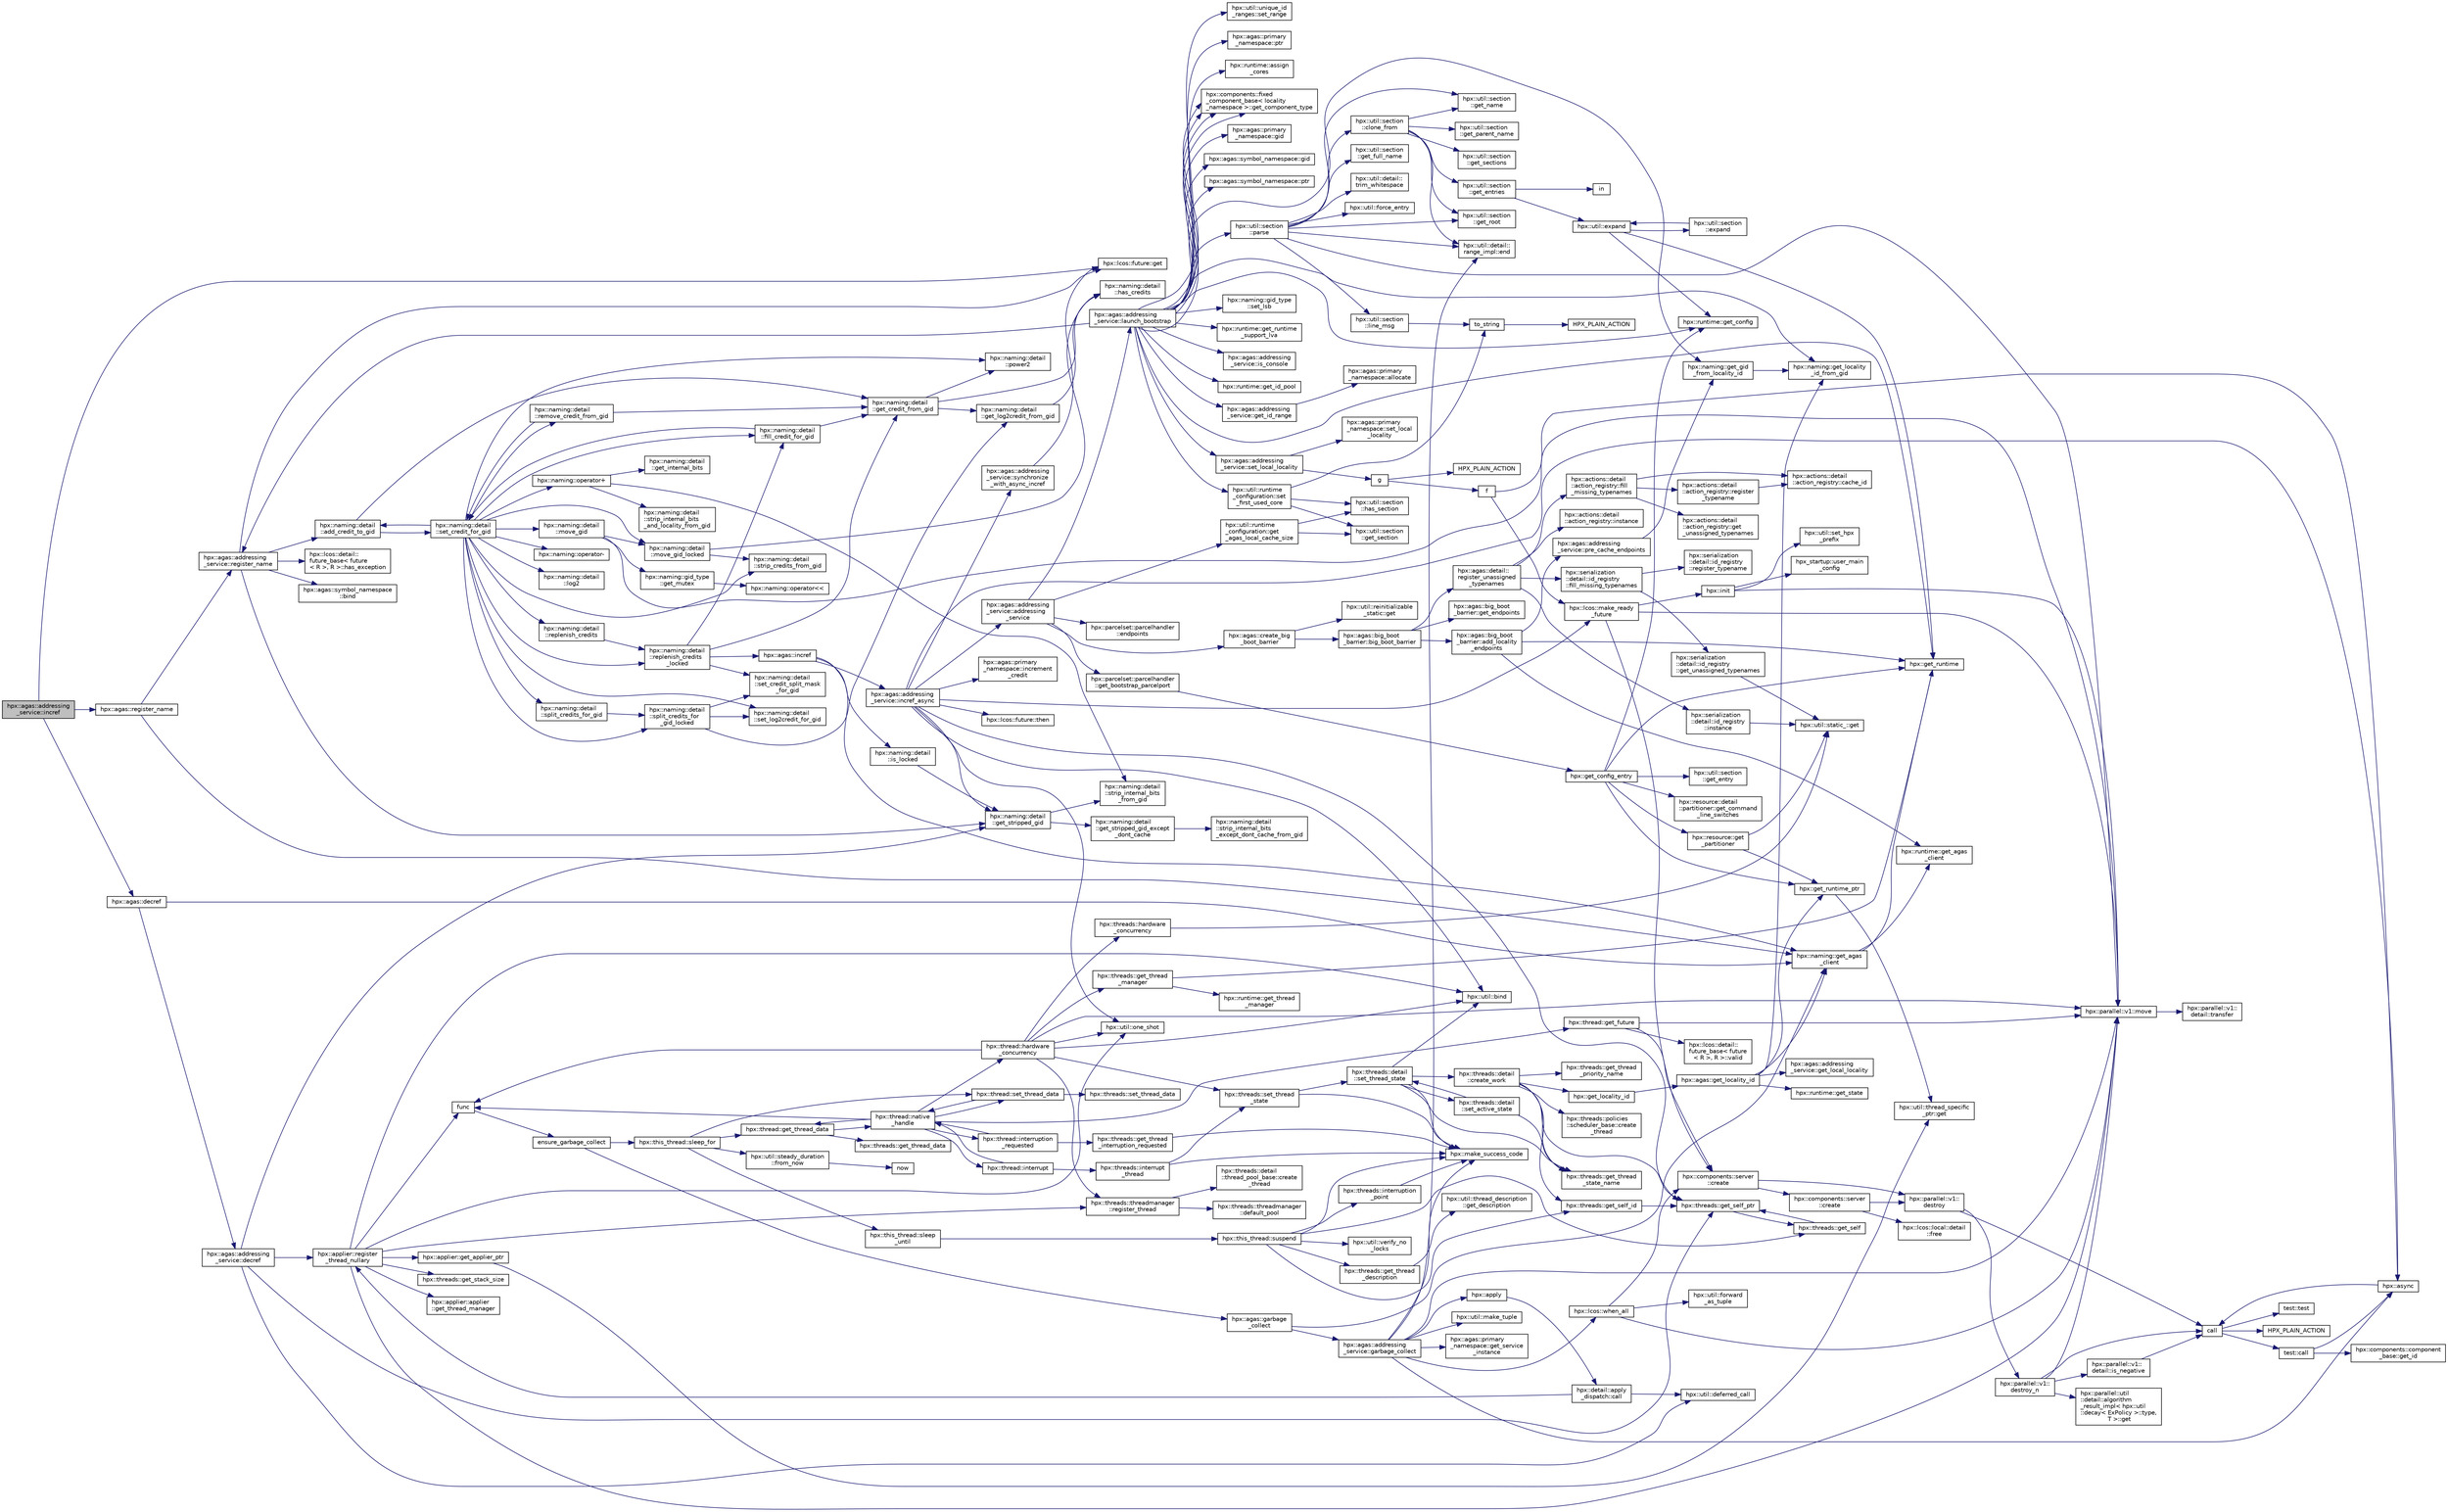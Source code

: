 digraph "hpx::agas::addressing_service::incref"
{
  edge [fontname="Helvetica",fontsize="10",labelfontname="Helvetica",labelfontsize="10"];
  node [fontname="Helvetica",fontsize="10",shape=record];
  rankdir="LR";
  Node3773 [label="hpx::agas::addressing\l_service::incref",height=0.2,width=0.4,color="black", fillcolor="grey75", style="filled", fontcolor="black"];
  Node3773 -> Node3774 [color="midnightblue",fontsize="10",style="solid",fontname="Helvetica"];
  Node3774 [label="hpx::lcos::future::get",height=0.2,width=0.4,color="black", fillcolor="white", style="filled",URL="$d0/d33/classhpx_1_1lcos_1_1future.html#a8c28269486d5620ac48af349f17bb41c"];
  Node3773 -> Node3775 [color="midnightblue",fontsize="10",style="solid",fontname="Helvetica"];
  Node3775 [label="hpx::agas::decref",height=0.2,width=0.4,color="black", fillcolor="white", style="filled",URL="$dc/d54/namespacehpx_1_1agas.html#a08f10ad4320050773ecaf08b7ad1ad3e"];
  Node3775 -> Node3776 [color="midnightblue",fontsize="10",style="solid",fontname="Helvetica"];
  Node3776 [label="hpx::naming::get_agas\l_client",height=0.2,width=0.4,color="black", fillcolor="white", style="filled",URL="$d4/dc9/namespacehpx_1_1naming.html#a0408fffd5d34b620712a801b0ae3b032"];
  Node3776 -> Node3777 [color="midnightblue",fontsize="10",style="solid",fontname="Helvetica"];
  Node3777 [label="hpx::get_runtime",height=0.2,width=0.4,color="black", fillcolor="white", style="filled",URL="$d8/d83/namespacehpx.html#aef902cc6c7dd3b9fbadf34d1e850a070"];
  Node3776 -> Node3778 [color="midnightblue",fontsize="10",style="solid",fontname="Helvetica"];
  Node3778 [label="hpx::runtime::get_agas\l_client",height=0.2,width=0.4,color="black", fillcolor="white", style="filled",URL="$d0/d7b/classhpx_1_1runtime.html#aeb5dddd30d6b9861669af8ad44d1a96a"];
  Node3775 -> Node3779 [color="midnightblue",fontsize="10",style="solid",fontname="Helvetica"];
  Node3779 [label="hpx::agas::addressing\l_service::decref",height=0.2,width=0.4,color="black", fillcolor="white", style="filled",URL="$db/d58/structhpx_1_1agas_1_1addressing__service.html#a0f18342491c8f0398bc0747a0634658b",tooltip="Decrement the global reference count for the given id. "];
  Node3779 -> Node3780 [color="midnightblue",fontsize="10",style="solid",fontname="Helvetica"];
  Node3780 [label="hpx::naming::detail\l::get_stripped_gid",height=0.2,width=0.4,color="black", fillcolor="white", style="filled",URL="$d5/d18/namespacehpx_1_1naming_1_1detail.html#ad3a849cb7ebd5dccf9aefadccc21dd89"];
  Node3780 -> Node3781 [color="midnightblue",fontsize="10",style="solid",fontname="Helvetica"];
  Node3781 [label="hpx::naming::detail\l::strip_internal_bits\l_from_gid",height=0.2,width=0.4,color="black", fillcolor="white", style="filled",URL="$d5/d18/namespacehpx_1_1naming_1_1detail.html#a95cca4d4bc82a9da3e804b225b03dfaf"];
  Node3780 -> Node3782 [color="midnightblue",fontsize="10",style="solid",fontname="Helvetica"];
  Node3782 [label="hpx::naming::detail\l::get_stripped_gid_except\l_dont_cache",height=0.2,width=0.4,color="black", fillcolor="white", style="filled",URL="$d5/d18/namespacehpx_1_1naming_1_1detail.html#a1ab848588112d0f7fac377a15692c9cc"];
  Node3782 -> Node3783 [color="midnightblue",fontsize="10",style="solid",fontname="Helvetica"];
  Node3783 [label="hpx::naming::detail\l::strip_internal_bits\l_except_dont_cache_from_gid",height=0.2,width=0.4,color="black", fillcolor="white", style="filled",URL="$d5/d18/namespacehpx_1_1naming_1_1detail.html#aabeb51a92376c6bfb9cf31bf9ff0c4cc"];
  Node3779 -> Node3784 [color="midnightblue",fontsize="10",style="solid",fontname="Helvetica"];
  Node3784 [label="hpx::threads::get_self_ptr",height=0.2,width=0.4,color="black", fillcolor="white", style="filled",URL="$d7/d28/namespacehpx_1_1threads.html#a22877ae347ad884cde3a51397dad6c53"];
  Node3784 -> Node3785 [color="midnightblue",fontsize="10",style="solid",fontname="Helvetica"];
  Node3785 [label="hpx::threads::get_self",height=0.2,width=0.4,color="black", fillcolor="white", style="filled",URL="$d7/d28/namespacehpx_1_1threads.html#a07daf4d6d29233f20d66d41ab7b5b8e8"];
  Node3785 -> Node3784 [color="midnightblue",fontsize="10",style="solid",fontname="Helvetica"];
  Node3779 -> Node3786 [color="midnightblue",fontsize="10",style="solid",fontname="Helvetica"];
  Node3786 [label="hpx::applier::register\l_thread_nullary",height=0.2,width=0.4,color="black", fillcolor="white", style="filled",URL="$d8/dcb/namespacehpx_1_1applier.html#a401cd1145927e58d74d1eb52aaccd936"];
  Node3786 -> Node3787 [color="midnightblue",fontsize="10",style="solid",fontname="Helvetica"];
  Node3787 [label="hpx::applier::get_applier_ptr",height=0.2,width=0.4,color="black", fillcolor="white", style="filled",URL="$d8/dcb/namespacehpx_1_1applier.html#a617483cf2b77ad3a0aa428ade7b35299"];
  Node3787 -> Node3788 [color="midnightblue",fontsize="10",style="solid",fontname="Helvetica"];
  Node3788 [label="hpx::util::thread_specific\l_ptr::get",height=0.2,width=0.4,color="black", fillcolor="white", style="filled",URL="$d4/d4c/structhpx_1_1util_1_1thread__specific__ptr.html#a3b27d8520710478aa41d1f74206bdba9"];
  Node3786 -> Node3789 [color="midnightblue",fontsize="10",style="solid",fontname="Helvetica"];
  Node3789 [label="func",height=0.2,width=0.4,color="black", fillcolor="white", style="filled",URL="$d8/dfd/id__type__ref__counting__1032_8cpp.html#ab811b86ea5107ffb3351fcaa29d2c652"];
  Node3789 -> Node3790 [color="midnightblue",fontsize="10",style="solid",fontname="Helvetica"];
  Node3790 [label="ensure_garbage_collect",height=0.2,width=0.4,color="black", fillcolor="white", style="filled",URL="$d8/dfd/id__type__ref__counting__1032_8cpp.html#a5264b94bf7c262ac0e521fb290d476d5"];
  Node3790 -> Node3791 [color="midnightblue",fontsize="10",style="solid",fontname="Helvetica"];
  Node3791 [label="hpx::this_thread::sleep_for",height=0.2,width=0.4,color="black", fillcolor="white", style="filled",URL="$d9/d52/namespacehpx_1_1this__thread.html#afc042a5a5fa52eef2d1d177a343435cf"];
  Node3791 -> Node3792 [color="midnightblue",fontsize="10",style="solid",fontname="Helvetica"];
  Node3792 [label="hpx::this_thread::sleep\l_until",height=0.2,width=0.4,color="black", fillcolor="white", style="filled",URL="$d9/d52/namespacehpx_1_1this__thread.html#ae12a853980115b23ff0ab8ca06622658"];
  Node3792 -> Node3793 [color="midnightblue",fontsize="10",style="solid",fontname="Helvetica"];
  Node3793 [label="hpx::this_thread::suspend",height=0.2,width=0.4,color="black", fillcolor="white", style="filled",URL="$d9/d52/namespacehpx_1_1this__thread.html#aca220026fb3014c0881d129fe31c0073"];
  Node3793 -> Node3785 [color="midnightblue",fontsize="10",style="solid",fontname="Helvetica"];
  Node3793 -> Node3794 [color="midnightblue",fontsize="10",style="solid",fontname="Helvetica"];
  Node3794 [label="hpx::threads::get_self_id",height=0.2,width=0.4,color="black", fillcolor="white", style="filled",URL="$d7/d28/namespacehpx_1_1threads.html#afafe0f900b9fac3d4ed3c747625c1cfe"];
  Node3794 -> Node3784 [color="midnightblue",fontsize="10",style="solid",fontname="Helvetica"];
  Node3793 -> Node3795 [color="midnightblue",fontsize="10",style="solid",fontname="Helvetica"];
  Node3795 [label="hpx::threads::interruption\l_point",height=0.2,width=0.4,color="black", fillcolor="white", style="filled",URL="$d7/d28/namespacehpx_1_1threads.html#ada6ec56a12b050707311d8c628089059"];
  Node3795 -> Node3796 [color="midnightblue",fontsize="10",style="solid",fontname="Helvetica"];
  Node3796 [label="hpx::make_success_code",height=0.2,width=0.4,color="black", fillcolor="white", style="filled",URL="$d8/d83/namespacehpx.html#a0e8512a8f49e2a6c8185061181419d8f",tooltip="Returns error_code(hpx::success, \"success\", mode). "];
  Node3793 -> Node3797 [color="midnightblue",fontsize="10",style="solid",fontname="Helvetica"];
  Node3797 [label="hpx::util::verify_no\l_locks",height=0.2,width=0.4,color="black", fillcolor="white", style="filled",URL="$df/dad/namespacehpx_1_1util.html#ae0e1837ee6f09b79b26c2e788d2e9fc9"];
  Node3793 -> Node3798 [color="midnightblue",fontsize="10",style="solid",fontname="Helvetica"];
  Node3798 [label="hpx::threads::get_thread\l_description",height=0.2,width=0.4,color="black", fillcolor="white", style="filled",URL="$d7/d28/namespacehpx_1_1threads.html#a42fc18a7a680f4e8bc633a4b4c956701"];
  Node3798 -> Node3799 [color="midnightblue",fontsize="10",style="solid",fontname="Helvetica"];
  Node3799 [label="hpx::util::thread_description\l::get_description",height=0.2,width=0.4,color="black", fillcolor="white", style="filled",URL="$df/d9e/structhpx_1_1util_1_1thread__description.html#a8c834e14eca6eb228188022577f9f952"];
  Node3793 -> Node3796 [color="midnightblue",fontsize="10",style="solid",fontname="Helvetica"];
  Node3791 -> Node3800 [color="midnightblue",fontsize="10",style="solid",fontname="Helvetica"];
  Node3800 [label="hpx::util::steady_duration\l::from_now",height=0.2,width=0.4,color="black", fillcolor="white", style="filled",URL="$d9/d4f/classhpx_1_1util_1_1steady__duration.html#a0132206d767cd0f7395507b40111a153"];
  Node3800 -> Node3801 [color="midnightblue",fontsize="10",style="solid",fontname="Helvetica"];
  Node3801 [label="now",height=0.2,width=0.4,color="black", fillcolor="white", style="filled",URL="$de/db3/1d__stencil__1__omp_8cpp.html#a89e9667753dccfac455bd37a7a3a7b16"];
  Node3791 -> Node3802 [color="midnightblue",fontsize="10",style="solid",fontname="Helvetica"];
  Node3802 [label="hpx::thread::get_thread_data",height=0.2,width=0.4,color="black", fillcolor="white", style="filled",URL="$de/d9b/classhpx_1_1thread.html#a4535ef82cec3b953d2c941d20e3e3904"];
  Node3802 -> Node3803 [color="midnightblue",fontsize="10",style="solid",fontname="Helvetica"];
  Node3803 [label="hpx::threads::get_thread_data",height=0.2,width=0.4,color="black", fillcolor="white", style="filled",URL="$d7/d28/namespacehpx_1_1threads.html#a8737931ff6303807225f735b2b384ae4"];
  Node3802 -> Node3804 [color="midnightblue",fontsize="10",style="solid",fontname="Helvetica"];
  Node3804 [label="hpx::thread::native\l_handle",height=0.2,width=0.4,color="black", fillcolor="white", style="filled",URL="$de/d9b/classhpx_1_1thread.html#acf48190d264ab64c1c4ec99d0b421b5a"];
  Node3804 -> Node3805 [color="midnightblue",fontsize="10",style="solid",fontname="Helvetica"];
  Node3805 [label="hpx::thread::hardware\l_concurrency",height=0.2,width=0.4,color="black", fillcolor="white", style="filled",URL="$de/d9b/classhpx_1_1thread.html#a8e4fff210e02485ba493bc3a2a956c03"];
  Node3805 -> Node3806 [color="midnightblue",fontsize="10",style="solid",fontname="Helvetica"];
  Node3806 [label="hpx::threads::hardware\l_concurrency",height=0.2,width=0.4,color="black", fillcolor="white", style="filled",URL="$d7/d28/namespacehpx_1_1threads.html#aa8752a235478d2ad7b5ac467b63ab527"];
  Node3806 -> Node3807 [color="midnightblue",fontsize="10",style="solid",fontname="Helvetica"];
  Node3807 [label="hpx::util::static_::get",height=0.2,width=0.4,color="black", fillcolor="white", style="filled",URL="$d3/dbb/structhpx_1_1util_1_1static__.html#a2967c633948a3bf17a3b5405ef5a8318"];
  Node3805 -> Node3789 [color="midnightblue",fontsize="10",style="solid",fontname="Helvetica"];
  Node3805 -> Node3808 [color="midnightblue",fontsize="10",style="solid",fontname="Helvetica"];
  Node3808 [label="hpx::util::bind",height=0.2,width=0.4,color="black", fillcolor="white", style="filled",URL="$df/dad/namespacehpx_1_1util.html#ad844caedf82a0173d6909d910c3e48c6"];
  Node3805 -> Node3809 [color="midnightblue",fontsize="10",style="solid",fontname="Helvetica"];
  Node3809 [label="hpx::util::one_shot",height=0.2,width=0.4,color="black", fillcolor="white", style="filled",URL="$df/dad/namespacehpx_1_1util.html#a273e61be42a72415291e0ec0a4f28c7a"];
  Node3805 -> Node3810 [color="midnightblue",fontsize="10",style="solid",fontname="Helvetica"];
  Node3810 [label="hpx::parallel::v1::move",height=0.2,width=0.4,color="black", fillcolor="white", style="filled",URL="$db/db9/namespacehpx_1_1parallel_1_1v1.html#aa7c4ede081ce786c9d1eb1adff495cfc"];
  Node3810 -> Node3811 [color="midnightblue",fontsize="10",style="solid",fontname="Helvetica"];
  Node3811 [label="hpx::parallel::v1::\ldetail::transfer",height=0.2,width=0.4,color="black", fillcolor="white", style="filled",URL="$d2/ddd/namespacehpx_1_1parallel_1_1v1_1_1detail.html#ab1b56a05e1885ca7cc7ffa1804dd2f3c"];
  Node3805 -> Node3812 [color="midnightblue",fontsize="10",style="solid",fontname="Helvetica"];
  Node3812 [label="hpx::threads::get_thread\l_manager",height=0.2,width=0.4,color="black", fillcolor="white", style="filled",URL="$d7/d28/namespacehpx_1_1threads.html#a076973c3a53beadde7d967e22c4f6cce"];
  Node3812 -> Node3777 [color="midnightblue",fontsize="10",style="solid",fontname="Helvetica"];
  Node3812 -> Node3813 [color="midnightblue",fontsize="10",style="solid",fontname="Helvetica"];
  Node3813 [label="hpx::runtime::get_thread\l_manager",height=0.2,width=0.4,color="black", fillcolor="white", style="filled",URL="$d0/d7b/classhpx_1_1runtime.html#a865b12d57fcd44a8d3dda3e35414f563"];
  Node3805 -> Node3814 [color="midnightblue",fontsize="10",style="solid",fontname="Helvetica"];
  Node3814 [label="hpx::threads::threadmanager\l::register_thread",height=0.2,width=0.4,color="black", fillcolor="white", style="filled",URL="$d5/daa/classhpx_1_1threads_1_1threadmanager.html#a7f79c7578e08a60ca45eb276ce8133d8"];
  Node3814 -> Node3815 [color="midnightblue",fontsize="10",style="solid",fontname="Helvetica"];
  Node3815 [label="hpx::threads::threadmanager\l::default_pool",height=0.2,width=0.4,color="black", fillcolor="white", style="filled",URL="$d5/daa/classhpx_1_1threads_1_1threadmanager.html#a851f067d03b5dd1c5e6a9a6a841e05df"];
  Node3814 -> Node3816 [color="midnightblue",fontsize="10",style="solid",fontname="Helvetica"];
  Node3816 [label="hpx::threads::detail\l::thread_pool_base::create\l_thread",height=0.2,width=0.4,color="black", fillcolor="white", style="filled",URL="$de/dae/classhpx_1_1threads_1_1detail_1_1thread__pool__base.html#ad35d3779eef6f4528e62a26d71b34b34"];
  Node3805 -> Node3817 [color="midnightblue",fontsize="10",style="solid",fontname="Helvetica"];
  Node3817 [label="hpx::threads::set_thread\l_state",height=0.2,width=0.4,color="black", fillcolor="white", style="filled",URL="$d7/d28/namespacehpx_1_1threads.html#ac0690ad16ad778bcc79dcd727cc33025",tooltip="Set the thread state of the thread referenced by the thread_id id. "];
  Node3817 -> Node3796 [color="midnightblue",fontsize="10",style="solid",fontname="Helvetica"];
  Node3817 -> Node3818 [color="midnightblue",fontsize="10",style="solid",fontname="Helvetica"];
  Node3818 [label="hpx::threads::detail\l::set_thread_state",height=0.2,width=0.4,color="black", fillcolor="white", style="filled",URL="$d2/dd1/namespacehpx_1_1threads_1_1detail.html#af85ddc854c4a149bf1738eb1b111b9ab"];
  Node3818 -> Node3819 [color="midnightblue",fontsize="10",style="solid",fontname="Helvetica"];
  Node3819 [label="hpx::threads::get_thread\l_state_name",height=0.2,width=0.4,color="black", fillcolor="white", style="filled",URL="$d7/d28/namespacehpx_1_1threads.html#a26f91ea8d2195f165c033241c5cd11db"];
  Node3818 -> Node3796 [color="midnightblue",fontsize="10",style="solid",fontname="Helvetica"];
  Node3818 -> Node3808 [color="midnightblue",fontsize="10",style="solid",fontname="Helvetica"];
  Node3818 -> Node3820 [color="midnightblue",fontsize="10",style="solid",fontname="Helvetica"];
  Node3820 [label="hpx::threads::detail\l::set_active_state",height=0.2,width=0.4,color="black", fillcolor="white", style="filled",URL="$d2/dd1/namespacehpx_1_1threads_1_1detail.html#a45884a5bf04ad66a4f259231a3947e76"];
  Node3820 -> Node3819 [color="midnightblue",fontsize="10",style="solid",fontname="Helvetica"];
  Node3820 -> Node3818 [color="midnightblue",fontsize="10",style="solid",fontname="Helvetica"];
  Node3818 -> Node3821 [color="midnightblue",fontsize="10",style="solid",fontname="Helvetica"];
  Node3821 [label="hpx::threads::detail\l::create_work",height=0.2,width=0.4,color="black", fillcolor="white", style="filled",URL="$d2/dd1/namespacehpx_1_1threads_1_1detail.html#ae22384a3c1b1a1940032fad068fb54b1"];
  Node3821 -> Node3819 [color="midnightblue",fontsize="10",style="solid",fontname="Helvetica"];
  Node3821 -> Node3822 [color="midnightblue",fontsize="10",style="solid",fontname="Helvetica"];
  Node3822 [label="hpx::threads::get_thread\l_priority_name",height=0.2,width=0.4,color="black", fillcolor="white", style="filled",URL="$d7/d28/namespacehpx_1_1threads.html#a9c6b2fec0c1cf5b06ff83ce756ca6d42"];
  Node3821 -> Node3784 [color="midnightblue",fontsize="10",style="solid",fontname="Helvetica"];
  Node3821 -> Node3794 [color="midnightblue",fontsize="10",style="solid",fontname="Helvetica"];
  Node3821 -> Node3823 [color="midnightblue",fontsize="10",style="solid",fontname="Helvetica"];
  Node3823 [label="hpx::get_locality_id",height=0.2,width=0.4,color="black", fillcolor="white", style="filled",URL="$d8/d83/namespacehpx.html#a158d7c54a657bb364c1704033010697b",tooltip="Return the number of the locality this function is being called from. "];
  Node3823 -> Node3824 [color="midnightblue",fontsize="10",style="solid",fontname="Helvetica"];
  Node3824 [label="hpx::agas::get_locality_id",height=0.2,width=0.4,color="black", fillcolor="white", style="filled",URL="$dc/d54/namespacehpx_1_1agas.html#a491cc2ddecdf0f1a9129900caa6a4d3e"];
  Node3824 -> Node3825 [color="midnightblue",fontsize="10",style="solid",fontname="Helvetica"];
  Node3825 [label="hpx::get_runtime_ptr",height=0.2,width=0.4,color="black", fillcolor="white", style="filled",URL="$d8/d83/namespacehpx.html#af29daf2bb3e01b4d6495a1742b6cce64"];
  Node3825 -> Node3788 [color="midnightblue",fontsize="10",style="solid",fontname="Helvetica"];
  Node3824 -> Node3826 [color="midnightblue",fontsize="10",style="solid",fontname="Helvetica"];
  Node3826 [label="hpx::runtime::get_state",height=0.2,width=0.4,color="black", fillcolor="white", style="filled",URL="$d0/d7b/classhpx_1_1runtime.html#ab405f80e060dac95d624520f38b0524c"];
  Node3824 -> Node3776 [color="midnightblue",fontsize="10",style="solid",fontname="Helvetica"];
  Node3824 -> Node3827 [color="midnightblue",fontsize="10",style="solid",fontname="Helvetica"];
  Node3827 [label="hpx::agas::addressing\l_service::get_local_locality",height=0.2,width=0.4,color="black", fillcolor="white", style="filled",URL="$db/d58/structhpx_1_1agas_1_1addressing__service.html#ab52c19a37c2a7a006c6c15f90ad0539c"];
  Node3824 -> Node3828 [color="midnightblue",fontsize="10",style="solid",fontname="Helvetica"];
  Node3828 [label="hpx::naming::get_locality\l_id_from_gid",height=0.2,width=0.4,color="black", fillcolor="white", style="filled",URL="$d4/dc9/namespacehpx_1_1naming.html#a7fd43037784560bd04fda9b49e33529f"];
  Node3821 -> Node3829 [color="midnightblue",fontsize="10",style="solid",fontname="Helvetica"];
  Node3829 [label="hpx::threads::policies\l::scheduler_base::create\l_thread",height=0.2,width=0.4,color="black", fillcolor="white", style="filled",URL="$dd/d7e/structhpx_1_1threads_1_1policies_1_1scheduler__base.html#ad3b05cd7f363cc8e8410ce368c3794e0"];
  Node3804 -> Node3830 [color="midnightblue",fontsize="10",style="solid",fontname="Helvetica"];
  Node3830 [label="hpx::thread::interrupt",height=0.2,width=0.4,color="black", fillcolor="white", style="filled",URL="$de/d9b/classhpx_1_1thread.html#ac34d0d033aa743c476a79dbc2e1a8a39"];
  Node3830 -> Node3831 [color="midnightblue",fontsize="10",style="solid",fontname="Helvetica"];
  Node3831 [label="hpx::threads::interrupt\l_thread",height=0.2,width=0.4,color="black", fillcolor="white", style="filled",URL="$d7/d28/namespacehpx_1_1threads.html#a6bdda1a2aab61b9b13d274b5155d7e73"];
  Node3831 -> Node3796 [color="midnightblue",fontsize="10",style="solid",fontname="Helvetica"];
  Node3831 -> Node3817 [color="midnightblue",fontsize="10",style="solid",fontname="Helvetica"];
  Node3830 -> Node3804 [color="midnightblue",fontsize="10",style="solid",fontname="Helvetica"];
  Node3804 -> Node3832 [color="midnightblue",fontsize="10",style="solid",fontname="Helvetica"];
  Node3832 [label="hpx::thread::interruption\l_requested",height=0.2,width=0.4,color="black", fillcolor="white", style="filled",URL="$de/d9b/classhpx_1_1thread.html#a33276bb4c20bbb0b1978944e18ef71b8"];
  Node3832 -> Node3833 [color="midnightblue",fontsize="10",style="solid",fontname="Helvetica"];
  Node3833 [label="hpx::threads::get_thread\l_interruption_requested",height=0.2,width=0.4,color="black", fillcolor="white", style="filled",URL="$d7/d28/namespacehpx_1_1threads.html#ae64a7fdb8b5c8bac7be0c8282672a03b"];
  Node3833 -> Node3796 [color="midnightblue",fontsize="10",style="solid",fontname="Helvetica"];
  Node3832 -> Node3804 [color="midnightblue",fontsize="10",style="solid",fontname="Helvetica"];
  Node3804 -> Node3834 [color="midnightblue",fontsize="10",style="solid",fontname="Helvetica"];
  Node3834 [label="hpx::thread::get_future",height=0.2,width=0.4,color="black", fillcolor="white", style="filled",URL="$de/d9b/classhpx_1_1thread.html#a87fdb0d8da826366fc190ed224900a64"];
  Node3834 -> Node3835 [color="midnightblue",fontsize="10",style="solid",fontname="Helvetica"];
  Node3835 [label="hpx::lcos::detail::\lfuture_base\< future\l\< R \>, R \>::valid",height=0.2,width=0.4,color="black", fillcolor="white", style="filled",URL="$d5/dd7/classhpx_1_1lcos_1_1detail_1_1future__base.html#aaf7beb7374815614363033bd96573e75"];
  Node3834 -> Node3836 [color="midnightblue",fontsize="10",style="solid",fontname="Helvetica"];
  Node3836 [label="hpx::components::server\l::create",height=0.2,width=0.4,color="black", fillcolor="white", style="filled",URL="$d2/da2/namespacehpx_1_1components_1_1server.html#ac776c89f3d68ceb910e8cee9fa937ab4",tooltip="Create arrays of components using their default constructor. "];
  Node3836 -> Node3837 [color="midnightblue",fontsize="10",style="solid",fontname="Helvetica"];
  Node3837 [label="hpx::components::server\l::create",height=0.2,width=0.4,color="black", fillcolor="white", style="filled",URL="$d2/da2/namespacehpx_1_1components_1_1server.html#a77d26de181c97b444565e230577981bd"];
  Node3837 -> Node3838 [color="midnightblue",fontsize="10",style="solid",fontname="Helvetica"];
  Node3838 [label="hpx::lcos::local::detail\l::free",height=0.2,width=0.4,color="black", fillcolor="white", style="filled",URL="$d4/dcb/namespacehpx_1_1lcos_1_1local_1_1detail.html#a55a940f019734e9bb045dc123cd80e48"];
  Node3837 -> Node3839 [color="midnightblue",fontsize="10",style="solid",fontname="Helvetica"];
  Node3839 [label="hpx::parallel::v1::\ldestroy",height=0.2,width=0.4,color="black", fillcolor="white", style="filled",URL="$db/db9/namespacehpx_1_1parallel_1_1v1.html#acf303558375048e8a7cc9a2c2e09477f"];
  Node3839 -> Node3840 [color="midnightblue",fontsize="10",style="solid",fontname="Helvetica"];
  Node3840 [label="call",height=0.2,width=0.4,color="black", fillcolor="white", style="filled",URL="$d2/d67/promise__1620_8cpp.html#a58357f0b82bc761e1d0b9091ed563a70"];
  Node3840 -> Node3841 [color="midnightblue",fontsize="10",style="solid",fontname="Helvetica"];
  Node3841 [label="test::test",height=0.2,width=0.4,color="black", fillcolor="white", style="filled",URL="$d8/d89/structtest.html#ab42d5ece712d716b04cb3f686f297a26"];
  Node3840 -> Node3842 [color="midnightblue",fontsize="10",style="solid",fontname="Helvetica"];
  Node3842 [label="HPX_PLAIN_ACTION",height=0.2,width=0.4,color="black", fillcolor="white", style="filled",URL="$d2/d67/promise__1620_8cpp.html#ab96aab827a4b1fcaf66cfe0ba83fef23"];
  Node3840 -> Node3843 [color="midnightblue",fontsize="10",style="solid",fontname="Helvetica"];
  Node3843 [label="test::call",height=0.2,width=0.4,color="black", fillcolor="white", style="filled",URL="$d8/d89/structtest.html#aeb29e7ed6518b9426ccf1344c52620ae"];
  Node3843 -> Node3844 [color="midnightblue",fontsize="10",style="solid",fontname="Helvetica"];
  Node3844 [label="hpx::async",height=0.2,width=0.4,color="black", fillcolor="white", style="filled",URL="$d8/d83/namespacehpx.html#acb7d8e37b73b823956ce144f9a57eaa4"];
  Node3844 -> Node3840 [color="midnightblue",fontsize="10",style="solid",fontname="Helvetica"];
  Node3843 -> Node3845 [color="midnightblue",fontsize="10",style="solid",fontname="Helvetica"];
  Node3845 [label="hpx::components::component\l_base::get_id",height=0.2,width=0.4,color="black", fillcolor="white", style="filled",URL="$d2/de6/classhpx_1_1components_1_1component__base.html#a4c8fd93514039bdf01c48d66d82b19cd"];
  Node3839 -> Node3846 [color="midnightblue",fontsize="10",style="solid",fontname="Helvetica"];
  Node3846 [label="hpx::parallel::v1::\ldestroy_n",height=0.2,width=0.4,color="black", fillcolor="white", style="filled",URL="$db/db9/namespacehpx_1_1parallel_1_1v1.html#a71d0691132a300690163f5636bcd5bd3"];
  Node3846 -> Node3847 [color="midnightblue",fontsize="10",style="solid",fontname="Helvetica"];
  Node3847 [label="hpx::parallel::v1::\ldetail::is_negative",height=0.2,width=0.4,color="black", fillcolor="white", style="filled",URL="$d2/ddd/namespacehpx_1_1parallel_1_1v1_1_1detail.html#adf2e40fc4b20ad0fd442ee3118a4d527"];
  Node3847 -> Node3840 [color="midnightblue",fontsize="10",style="solid",fontname="Helvetica"];
  Node3846 -> Node3848 [color="midnightblue",fontsize="10",style="solid",fontname="Helvetica"];
  Node3848 [label="hpx::parallel::util\l::detail::algorithm\l_result_impl\< hpx::util\l::decay\< ExPolicy \>::type,\l T \>::get",height=0.2,width=0.4,color="black", fillcolor="white", style="filled",URL="$d2/d42/structhpx_1_1parallel_1_1util_1_1detail_1_1algorithm__result__impl.html#ab5b051e8ec74eff5e0e62fd63f5d377e"];
  Node3846 -> Node3810 [color="midnightblue",fontsize="10",style="solid",fontname="Helvetica"];
  Node3846 -> Node3840 [color="midnightblue",fontsize="10",style="solid",fontname="Helvetica"];
  Node3836 -> Node3839 [color="midnightblue",fontsize="10",style="solid",fontname="Helvetica"];
  Node3834 -> Node3810 [color="midnightblue",fontsize="10",style="solid",fontname="Helvetica"];
  Node3804 -> Node3802 [color="midnightblue",fontsize="10",style="solid",fontname="Helvetica"];
  Node3804 -> Node3849 [color="midnightblue",fontsize="10",style="solid",fontname="Helvetica"];
  Node3849 [label="hpx::thread::set_thread_data",height=0.2,width=0.4,color="black", fillcolor="white", style="filled",URL="$de/d9b/classhpx_1_1thread.html#a7317a3cf5251f3b33c990449570d4cea"];
  Node3849 -> Node3850 [color="midnightblue",fontsize="10",style="solid",fontname="Helvetica"];
  Node3850 [label="hpx::threads::set_thread_data",height=0.2,width=0.4,color="black", fillcolor="white", style="filled",URL="$d7/d28/namespacehpx_1_1threads.html#a00a625acc149fce3ae38e4340454acf7"];
  Node3849 -> Node3804 [color="midnightblue",fontsize="10",style="solid",fontname="Helvetica"];
  Node3804 -> Node3789 [color="midnightblue",fontsize="10",style="solid",fontname="Helvetica"];
  Node3791 -> Node3849 [color="midnightblue",fontsize="10",style="solid",fontname="Helvetica"];
  Node3790 -> Node3851 [color="midnightblue",fontsize="10",style="solid",fontname="Helvetica"];
  Node3851 [label="hpx::agas::garbage\l_collect",height=0.2,width=0.4,color="black", fillcolor="white", style="filled",URL="$dc/d54/namespacehpx_1_1agas.html#a951337adc4f9bd6df00a50737468e911"];
  Node3851 -> Node3776 [color="midnightblue",fontsize="10",style="solid",fontname="Helvetica"];
  Node3851 -> Node3852 [color="midnightblue",fontsize="10",style="solid",fontname="Helvetica"];
  Node3852 [label="hpx::agas::addressing\l_service::garbage_collect",height=0.2,width=0.4,color="black", fillcolor="white", style="filled",URL="$db/d58/structhpx_1_1agas_1_1addressing__service.html#a87dcae0eacf6e62d5103ebf516d86f63"];
  Node3852 -> Node3796 [color="midnightblue",fontsize="10",style="solid",fontname="Helvetica"];
  Node3852 -> Node3853 [color="midnightblue",fontsize="10",style="solid",fontname="Helvetica"];
  Node3853 [label="hpx::agas::primary\l_namespace::get_service\l_instance",height=0.2,width=0.4,color="black", fillcolor="white", style="filled",URL="$d1/d43/structhpx_1_1agas_1_1primary__namespace.html#a7630ff0f30ff8c23b13b4672c5350e2e"];
  Node3852 -> Node3854 [color="midnightblue",fontsize="10",style="solid",fontname="Helvetica"];
  Node3854 [label="hpx::util::make_tuple",height=0.2,width=0.4,color="black", fillcolor="white", style="filled",URL="$df/dad/namespacehpx_1_1util.html#a06fa74211a987d208e013f400a9f5328"];
  Node3852 -> Node3855 [color="midnightblue",fontsize="10",style="solid",fontname="Helvetica"];
  Node3855 [label="hpx::util::detail::\lrange_impl::end",height=0.2,width=0.4,color="black", fillcolor="white", style="filled",URL="$d4/d4a/namespacehpx_1_1util_1_1detail_1_1range__impl.html#afb2ea48b0902f52ee4d8b764807b4316"];
  Node3852 -> Node3856 [color="midnightblue",fontsize="10",style="solid",fontname="Helvetica"];
  Node3856 [label="hpx::apply",height=0.2,width=0.4,color="black", fillcolor="white", style="filled",URL="$d8/d83/namespacehpx.html#aa87762f0db0731d385f3fdfdb25d59fc"];
  Node3856 -> Node3857 [color="midnightblue",fontsize="10",style="solid",fontname="Helvetica"];
  Node3857 [label="hpx::detail::apply\l_dispatch::call",height=0.2,width=0.4,color="black", fillcolor="white", style="filled",URL="$db/de8/structhpx_1_1detail_1_1apply__dispatch.html#a0755fab16d281e74bcff0f8045be9459"];
  Node3857 -> Node3786 [color="midnightblue",fontsize="10",style="solid",fontname="Helvetica"];
  Node3857 -> Node3858 [color="midnightblue",fontsize="10",style="solid",fontname="Helvetica"];
  Node3858 [label="hpx::util::deferred_call",height=0.2,width=0.4,color="black", fillcolor="white", style="filled",URL="$df/dad/namespacehpx_1_1util.html#acdded623c658a7a3436f7e76bc9d881c"];
  Node3852 -> Node3810 [color="midnightblue",fontsize="10",style="solid",fontname="Helvetica"];
  Node3852 -> Node3844 [color="midnightblue",fontsize="10",style="solid",fontname="Helvetica"];
  Node3852 -> Node3859 [color="midnightblue",fontsize="10",style="solid",fontname="Helvetica"];
  Node3859 [label="hpx::lcos::when_all",height=0.2,width=0.4,color="black", fillcolor="white", style="filled",URL="$d2/dc9/namespacehpx_1_1lcos.html#a1a6fb024d8690923fb185d5aee204d54"];
  Node3859 -> Node3860 [color="midnightblue",fontsize="10",style="solid",fontname="Helvetica"];
  Node3860 [label="hpx::util::forward\l_as_tuple",height=0.2,width=0.4,color="black", fillcolor="white", style="filled",URL="$df/dad/namespacehpx_1_1util.html#ab7c31e3f24c3302a4f67b6735a6fa597"];
  Node3859 -> Node3810 [color="midnightblue",fontsize="10",style="solid",fontname="Helvetica"];
  Node3859 -> Node3836 [color="midnightblue",fontsize="10",style="solid",fontname="Helvetica"];
  Node3786 -> Node3808 [color="midnightblue",fontsize="10",style="solid",fontname="Helvetica"];
  Node3786 -> Node3809 [color="midnightblue",fontsize="10",style="solid",fontname="Helvetica"];
  Node3786 -> Node3810 [color="midnightblue",fontsize="10",style="solid",fontname="Helvetica"];
  Node3786 -> Node3861 [color="midnightblue",fontsize="10",style="solid",fontname="Helvetica"];
  Node3861 [label="hpx::threads::get_stack_size",height=0.2,width=0.4,color="black", fillcolor="white", style="filled",URL="$d7/d28/namespacehpx_1_1threads.html#af597241b3c2785150be206737ca04aa6",tooltip="The get_stack_size function is part of the thread related API. It. "];
  Node3786 -> Node3862 [color="midnightblue",fontsize="10",style="solid",fontname="Helvetica"];
  Node3862 [label="hpx::applier::applier\l::get_thread_manager",height=0.2,width=0.4,color="black", fillcolor="white", style="filled",URL="$da/dcb/classhpx_1_1applier_1_1applier.html#acc36d583973701e573be39da97bba866",tooltip="Access the thread-manager instance associated with this applier. "];
  Node3786 -> Node3814 [color="midnightblue",fontsize="10",style="solid",fontname="Helvetica"];
  Node3779 -> Node3858 [color="midnightblue",fontsize="10",style="solid",fontname="Helvetica"];
  Node3773 -> Node3863 [color="midnightblue",fontsize="10",style="solid",fontname="Helvetica"];
  Node3863 [label="hpx::agas::register_name",height=0.2,width=0.4,color="black", fillcolor="white", style="filled",URL="$dc/d54/namespacehpx_1_1agas.html#a3812793adbf5e7d8c6b468595ac0823f"];
  Node3863 -> Node3776 [color="midnightblue",fontsize="10",style="solid",fontname="Helvetica"];
  Node3863 -> Node3864 [color="midnightblue",fontsize="10",style="solid",fontname="Helvetica"];
  Node3864 [label="hpx::agas::addressing\l_service::register_name",height=0.2,width=0.4,color="black", fillcolor="white", style="filled",URL="$db/d58/structhpx_1_1agas_1_1addressing__service.html#a5929d7fd681a5ed692bfbeaa503fc32d",tooltip="Register a global name with a global address (id) "];
  Node3864 -> Node3865 [color="midnightblue",fontsize="10",style="solid",fontname="Helvetica"];
  Node3865 [label="hpx::agas::symbol_namespace\l::bind",height=0.2,width=0.4,color="black", fillcolor="white", style="filled",URL="$dd/d5e/structhpx_1_1agas_1_1symbol__namespace.html#a4c5b21f70ae191ad0169fe5ac06de532"];
  Node3864 -> Node3780 [color="midnightblue",fontsize="10",style="solid",fontname="Helvetica"];
  Node3864 -> Node3866 [color="midnightblue",fontsize="10",style="solid",fontname="Helvetica"];
  Node3866 [label="hpx::lcos::detail::\lfuture_base\< future\l\< R \>, R \>::has_exception",height=0.2,width=0.4,color="black", fillcolor="white", style="filled",URL="$d5/dd7/classhpx_1_1lcos_1_1detail_1_1future__base.html#aa95b01f70ad95706ae420ff1db2e5b99"];
  Node3864 -> Node3774 [color="midnightblue",fontsize="10",style="solid",fontname="Helvetica"];
  Node3864 -> Node3867 [color="midnightblue",fontsize="10",style="solid",fontname="Helvetica"];
  Node3867 [label="hpx::naming::detail\l::add_credit_to_gid",height=0.2,width=0.4,color="black", fillcolor="white", style="filled",URL="$d5/d18/namespacehpx_1_1naming_1_1detail.html#ab13848a91587535a393be4def980e832"];
  Node3867 -> Node3868 [color="midnightblue",fontsize="10",style="solid",fontname="Helvetica"];
  Node3868 [label="hpx::naming::detail\l::get_credit_from_gid",height=0.2,width=0.4,color="black", fillcolor="white", style="filled",URL="$d5/d18/namespacehpx_1_1naming_1_1detail.html#ae3d27efe8c838d79e29020ed7c9fa25f"];
  Node3868 -> Node3869 [color="midnightblue",fontsize="10",style="solid",fontname="Helvetica"];
  Node3869 [label="hpx::naming::detail\l::has_credits",height=0.2,width=0.4,color="black", fillcolor="white", style="filled",URL="$d5/d18/namespacehpx_1_1naming_1_1detail.html#afb823cf706d95f298c25af22fe39653b"];
  Node3868 -> Node3870 [color="midnightblue",fontsize="10",style="solid",fontname="Helvetica"];
  Node3870 [label="hpx::naming::detail\l::power2",height=0.2,width=0.4,color="black", fillcolor="white", style="filled",URL="$d5/d18/namespacehpx_1_1naming_1_1detail.html#a084e318ac378f38778c0696da8cbdaac"];
  Node3868 -> Node3871 [color="midnightblue",fontsize="10",style="solid",fontname="Helvetica"];
  Node3871 [label="hpx::naming::detail\l::get_log2credit_from_gid",height=0.2,width=0.4,color="black", fillcolor="white", style="filled",URL="$d5/d18/namespacehpx_1_1naming_1_1detail.html#a65b5a75f9576e0c15d372d20f0ed37d0"];
  Node3871 -> Node3869 [color="midnightblue",fontsize="10",style="solid",fontname="Helvetica"];
  Node3867 -> Node3872 [color="midnightblue",fontsize="10",style="solid",fontname="Helvetica"];
  Node3872 [label="hpx::naming::detail\l::set_credit_for_gid",height=0.2,width=0.4,color="black", fillcolor="white", style="filled",URL="$d5/d18/namespacehpx_1_1naming_1_1detail.html#a87703193ff814a4e1c912e98e655ec51"];
  Node3872 -> Node3873 [color="midnightblue",fontsize="10",style="solid",fontname="Helvetica"];
  Node3873 [label="hpx::naming::detail\l::log2",height=0.2,width=0.4,color="black", fillcolor="white", style="filled",URL="$d5/d18/namespacehpx_1_1naming_1_1detail.html#a10b972e46f78f4f24d7843d6f8554b5b"];
  Node3872 -> Node3870 [color="midnightblue",fontsize="10",style="solid",fontname="Helvetica"];
  Node3872 -> Node3874 [color="midnightblue",fontsize="10",style="solid",fontname="Helvetica"];
  Node3874 [label="hpx::naming::detail\l::set_log2credit_for_gid",height=0.2,width=0.4,color="black", fillcolor="white", style="filled",URL="$d5/d18/namespacehpx_1_1naming_1_1detail.html#ac466e44115ff62134192cea0735b147e"];
  Node3872 -> Node3875 [color="midnightblue",fontsize="10",style="solid",fontname="Helvetica"];
  Node3875 [label="hpx::naming::detail\l::strip_credits_from_gid",height=0.2,width=0.4,color="black", fillcolor="white", style="filled",URL="$d5/d18/namespacehpx_1_1naming_1_1detail.html#a422b12b60e5f7844b224dd68cf8cae8e"];
  Node3872 -> Node3867 [color="midnightblue",fontsize="10",style="solid",fontname="Helvetica"];
  Node3872 -> Node3876 [color="midnightblue",fontsize="10",style="solid",fontname="Helvetica"];
  Node3876 [label="hpx::naming::detail\l::remove_credit_from_gid",height=0.2,width=0.4,color="black", fillcolor="white", style="filled",URL="$d5/d18/namespacehpx_1_1naming_1_1detail.html#a3ccb4b028c2c757c0fabdfe58ac07e47"];
  Node3876 -> Node3868 [color="midnightblue",fontsize="10",style="solid",fontname="Helvetica"];
  Node3876 -> Node3872 [color="midnightblue",fontsize="10",style="solid",fontname="Helvetica"];
  Node3872 -> Node3877 [color="midnightblue",fontsize="10",style="solid",fontname="Helvetica"];
  Node3877 [label="hpx::naming::detail\l::fill_credit_for_gid",height=0.2,width=0.4,color="black", fillcolor="white", style="filled",URL="$d5/d18/namespacehpx_1_1naming_1_1detail.html#a3ec890e6a5b5c8fbd21b11dfe7e50352"];
  Node3877 -> Node3868 [color="midnightblue",fontsize="10",style="solid",fontname="Helvetica"];
  Node3877 -> Node3872 [color="midnightblue",fontsize="10",style="solid",fontname="Helvetica"];
  Node3872 -> Node3878 [color="midnightblue",fontsize="10",style="solid",fontname="Helvetica"];
  Node3878 [label="hpx::naming::detail\l::move_gid",height=0.2,width=0.4,color="black", fillcolor="white", style="filled",URL="$d5/d18/namespacehpx_1_1naming_1_1detail.html#aade6b5eb4f9361377b0a427cd8bffdca"];
  Node3878 -> Node3879 [color="midnightblue",fontsize="10",style="solid",fontname="Helvetica"];
  Node3879 [label="hpx::naming::gid_type\l::get_mutex",height=0.2,width=0.4,color="black", fillcolor="white", style="filled",URL="$d3/d67/structhpx_1_1naming_1_1gid__type.html#a25f1f7d247b4ec6e77e577400bbbc18f"];
  Node3879 -> Node3880 [color="midnightblue",fontsize="10",style="solid",fontname="Helvetica"];
  Node3880 [label="hpx::naming::operator\<\<",height=0.2,width=0.4,color="black", fillcolor="white", style="filled",URL="$d4/dc9/namespacehpx_1_1naming.html#ad9103d927583be9fcc218e045ad2a6e6"];
  Node3878 -> Node3881 [color="midnightblue",fontsize="10",style="solid",fontname="Helvetica"];
  Node3881 [label="hpx::naming::detail\l::move_gid_locked",height=0.2,width=0.4,color="black", fillcolor="white", style="filled",URL="$d5/d18/namespacehpx_1_1naming_1_1detail.html#ade50f3a7ea7970594a107017d9781f45"];
  Node3881 -> Node3869 [color="midnightblue",fontsize="10",style="solid",fontname="Helvetica"];
  Node3881 -> Node3875 [color="midnightblue",fontsize="10",style="solid",fontname="Helvetica"];
  Node3878 -> Node3810 [color="midnightblue",fontsize="10",style="solid",fontname="Helvetica"];
  Node3872 -> Node3881 [color="midnightblue",fontsize="10",style="solid",fontname="Helvetica"];
  Node3872 -> Node3882 [color="midnightblue",fontsize="10",style="solid",fontname="Helvetica"];
  Node3882 [label="hpx::naming::detail\l::replenish_credits",height=0.2,width=0.4,color="black", fillcolor="white", style="filled",URL="$d5/d18/namespacehpx_1_1naming_1_1detail.html#aab806d937bd01894af129d3d3cbb22f4"];
  Node3882 -> Node3883 [color="midnightblue",fontsize="10",style="solid",fontname="Helvetica"];
  Node3883 [label="hpx::naming::detail\l::replenish_credits\l_locked",height=0.2,width=0.4,color="black", fillcolor="white", style="filled",URL="$d5/d18/namespacehpx_1_1naming_1_1detail.html#a011ed4fa9a2f4d4319adc54943fa03d6"];
  Node3883 -> Node3868 [color="midnightblue",fontsize="10",style="solid",fontname="Helvetica"];
  Node3883 -> Node3877 [color="midnightblue",fontsize="10",style="solid",fontname="Helvetica"];
  Node3883 -> Node3884 [color="midnightblue",fontsize="10",style="solid",fontname="Helvetica"];
  Node3884 [label="hpx::naming::detail\l::set_credit_split_mask\l_for_gid",height=0.2,width=0.4,color="black", fillcolor="white", style="filled",URL="$d5/d18/namespacehpx_1_1naming_1_1detail.html#a514fb4fd603d267bd438c27ea2fb1e7d"];
  Node3883 -> Node3885 [color="midnightblue",fontsize="10",style="solid",fontname="Helvetica"];
  Node3885 [label="hpx::agas::incref",height=0.2,width=0.4,color="black", fillcolor="white", style="filled",URL="$dc/d54/namespacehpx_1_1agas.html#aad81d2ea721c1a5692e243ef07bf164f"];
  Node3885 -> Node3886 [color="midnightblue",fontsize="10",style="solid",fontname="Helvetica"];
  Node3886 [label="hpx::naming::detail\l::is_locked",height=0.2,width=0.4,color="black", fillcolor="white", style="filled",URL="$d5/d18/namespacehpx_1_1naming_1_1detail.html#a721ab5a11bd11a37b0c905ea3fe0a6d7"];
  Node3886 -> Node3780 [color="midnightblue",fontsize="10",style="solid",fontname="Helvetica"];
  Node3885 -> Node3776 [color="midnightblue",fontsize="10",style="solid",fontname="Helvetica"];
  Node3885 -> Node3887 [color="midnightblue",fontsize="10",style="solid",fontname="Helvetica"];
  Node3887 [label="hpx::agas::addressing\l_service::incref_async",height=0.2,width=0.4,color="black", fillcolor="white", style="filled",URL="$db/d58/structhpx_1_1agas_1_1addressing__service.html#adae9df2634cf648f129f203c3678c1c1",tooltip="Increment the global reference count for the given id. "];
  Node3887 -> Node3780 [color="midnightblue",fontsize="10",style="solid",fontname="Helvetica"];
  Node3887 -> Node3784 [color="midnightblue",fontsize="10",style="solid",fontname="Helvetica"];
  Node3887 -> Node3888 [color="midnightblue",fontsize="10",style="solid",fontname="Helvetica"];
  Node3888 [label="hpx::agas::addressing\l_service::addressing\l_service",height=0.2,width=0.4,color="black", fillcolor="white", style="filled",URL="$db/d58/structhpx_1_1agas_1_1addressing__service.html#a4cd885b12c530009f44f7372c197d54f"];
  Node3888 -> Node3889 [color="midnightblue",fontsize="10",style="solid",fontname="Helvetica"];
  Node3889 [label="hpx::util::runtime\l_configuration::get\l_agas_local_cache_size",height=0.2,width=0.4,color="black", fillcolor="white", style="filled",URL="$d8/d70/classhpx_1_1util_1_1runtime__configuration.html#a5fc409d10bc5e063fde7992fb2d8eefe"];
  Node3889 -> Node3890 [color="midnightblue",fontsize="10",style="solid",fontname="Helvetica"];
  Node3890 [label="hpx::util::section\l::has_section",height=0.2,width=0.4,color="black", fillcolor="white", style="filled",URL="$dd/de4/classhpx_1_1util_1_1section.html#a2ef0091925e5c2e3fda235bff644cdb4"];
  Node3889 -> Node3891 [color="midnightblue",fontsize="10",style="solid",fontname="Helvetica"];
  Node3891 [label="hpx::util::section\l::get_section",height=0.2,width=0.4,color="black", fillcolor="white", style="filled",URL="$dd/de4/classhpx_1_1util_1_1section.html#a3506cc01fb5453b2176f4747352c5517"];
  Node3888 -> Node3892 [color="midnightblue",fontsize="10",style="solid",fontname="Helvetica"];
  Node3892 [label="hpx::parcelset::parcelhandler\l::get_bootstrap_parcelport",height=0.2,width=0.4,color="black", fillcolor="white", style="filled",URL="$d4/d2f/classhpx_1_1parcelset_1_1parcelhandler.html#aac412291f000080f2496f288b97b7859"];
  Node3892 -> Node3893 [color="midnightblue",fontsize="10",style="solid",fontname="Helvetica"];
  Node3893 [label="hpx::get_config_entry",height=0.2,width=0.4,color="black", fillcolor="white", style="filled",URL="$d8/d83/namespacehpx.html#a097240e6744bc8905f708932da401835",tooltip="Retrieve the string value of a configuration entry given by key. "];
  Node3893 -> Node3825 [color="midnightblue",fontsize="10",style="solid",fontname="Helvetica"];
  Node3893 -> Node3777 [color="midnightblue",fontsize="10",style="solid",fontname="Helvetica"];
  Node3893 -> Node3894 [color="midnightblue",fontsize="10",style="solid",fontname="Helvetica"];
  Node3894 [label="hpx::runtime::get_config",height=0.2,width=0.4,color="black", fillcolor="white", style="filled",URL="$d0/d7b/classhpx_1_1runtime.html#a0bfe0241e54b1fe1dd4ec181d944de43",tooltip="access configuration information "];
  Node3893 -> Node3895 [color="midnightblue",fontsize="10",style="solid",fontname="Helvetica"];
  Node3895 [label="hpx::util::section\l::get_entry",height=0.2,width=0.4,color="black", fillcolor="white", style="filled",URL="$dd/de4/classhpx_1_1util_1_1section.html#a02ac2ca2a4490347405dec03df46af88"];
  Node3893 -> Node3896 [color="midnightblue",fontsize="10",style="solid",fontname="Helvetica"];
  Node3896 [label="hpx::resource::get\l_partitioner",height=0.2,width=0.4,color="black", fillcolor="white", style="filled",URL="$dd/da5/namespacehpx_1_1resource.html#af91354c369d9a22a00581d6b6da7d0ee"];
  Node3896 -> Node3807 [color="midnightblue",fontsize="10",style="solid",fontname="Helvetica"];
  Node3896 -> Node3825 [color="midnightblue",fontsize="10",style="solid",fontname="Helvetica"];
  Node3893 -> Node3897 [color="midnightblue",fontsize="10",style="solid",fontname="Helvetica"];
  Node3897 [label="hpx::resource::detail\l::partitioner::get_command\l_line_switches",height=0.2,width=0.4,color="black", fillcolor="white", style="filled",URL="$d0/dab/classhpx_1_1resource_1_1detail_1_1partitioner.html#a16fe01dd59b2c89bd556788b5713522e"];
  Node3888 -> Node3898 [color="midnightblue",fontsize="10",style="solid",fontname="Helvetica"];
  Node3898 [label="hpx::agas::create_big\l_boot_barrier",height=0.2,width=0.4,color="black", fillcolor="white", style="filled",URL="$dc/d54/namespacehpx_1_1agas.html#a272f64deb448ea9613501a5b3458a57f"];
  Node3898 -> Node3899 [color="midnightblue",fontsize="10",style="solid",fontname="Helvetica"];
  Node3899 [label="hpx::util::reinitializable\l_static::get",height=0.2,width=0.4,color="black", fillcolor="white", style="filled",URL="$d2/db7/structhpx_1_1util_1_1reinitializable__static.html#a2c616d22a193ed9d3b0b58d4203b3809"];
  Node3898 -> Node3900 [color="midnightblue",fontsize="10",style="solid",fontname="Helvetica"];
  Node3900 [label="hpx::agas::big_boot\l_barrier::big_boot_barrier",height=0.2,width=0.4,color="black", fillcolor="white", style="filled",URL="$d8/db6/structhpx_1_1agas_1_1big__boot__barrier.html#ab00f39b77e1ae054dddeab796ac49a07"];
  Node3900 -> Node3901 [color="midnightblue",fontsize="10",style="solid",fontname="Helvetica"];
  Node3901 [label="hpx::agas::detail::\lregister_unassigned\l_typenames",height=0.2,width=0.4,color="black", fillcolor="white", style="filled",URL="$dd/dd0/namespacehpx_1_1agas_1_1detail.html#a69a4d9fbe321b26f2eeeacaae98c05bb"];
  Node3901 -> Node3902 [color="midnightblue",fontsize="10",style="solid",fontname="Helvetica"];
  Node3902 [label="hpx::serialization\l::detail::id_registry\l::instance",height=0.2,width=0.4,color="black", fillcolor="white", style="filled",URL="$dc/d9a/classhpx_1_1serialization_1_1detail_1_1id__registry.html#ab5118609f28337b2a71e7ac63399a2dc"];
  Node3902 -> Node3807 [color="midnightblue",fontsize="10",style="solid",fontname="Helvetica"];
  Node3901 -> Node3903 [color="midnightblue",fontsize="10",style="solid",fontname="Helvetica"];
  Node3903 [label="hpx::serialization\l::detail::id_registry\l::fill_missing_typenames",height=0.2,width=0.4,color="black", fillcolor="white", style="filled",URL="$dc/d9a/classhpx_1_1serialization_1_1detail_1_1id__registry.html#a80cd98a900de5a5347cf51ab710ed1be"];
  Node3903 -> Node3904 [color="midnightblue",fontsize="10",style="solid",fontname="Helvetica"];
  Node3904 [label="hpx::serialization\l::detail::id_registry\l::get_unassigned_typenames",height=0.2,width=0.4,color="black", fillcolor="white", style="filled",URL="$dc/d9a/classhpx_1_1serialization_1_1detail_1_1id__registry.html#a667f38001517e0031e3421b1f6719baf"];
  Node3904 -> Node3807 [color="midnightblue",fontsize="10",style="solid",fontname="Helvetica"];
  Node3903 -> Node3905 [color="midnightblue",fontsize="10",style="solid",fontname="Helvetica"];
  Node3905 [label="hpx::serialization\l::detail::id_registry\l::register_typename",height=0.2,width=0.4,color="black", fillcolor="white", style="filled",URL="$dc/d9a/classhpx_1_1serialization_1_1detail_1_1id__registry.html#a3ecf46288bd104ca800605842a269fd6"];
  Node3901 -> Node3906 [color="midnightblue",fontsize="10",style="solid",fontname="Helvetica"];
  Node3906 [label="hpx::actions::detail\l::action_registry::instance",height=0.2,width=0.4,color="black", fillcolor="white", style="filled",URL="$d6/d07/structhpx_1_1actions_1_1detail_1_1action__registry.html#a4d8a8074f8a91fdc5a62e8067ef6472c"];
  Node3901 -> Node3907 [color="midnightblue",fontsize="10",style="solid",fontname="Helvetica"];
  Node3907 [label="hpx::actions::detail\l::action_registry::fill\l_missing_typenames",height=0.2,width=0.4,color="black", fillcolor="white", style="filled",URL="$d6/d07/structhpx_1_1actions_1_1detail_1_1action__registry.html#ad0b2659af6636d76d4b39d64eac81e3c"];
  Node3907 -> Node3908 [color="midnightblue",fontsize="10",style="solid",fontname="Helvetica"];
  Node3908 [label="hpx::actions::detail\l::action_registry::get\l_unassigned_typenames",height=0.2,width=0.4,color="black", fillcolor="white", style="filled",URL="$d6/d07/structhpx_1_1actions_1_1detail_1_1action__registry.html#a5216619c74ba5ee2d7a82626fe3f42cd"];
  Node3907 -> Node3909 [color="midnightblue",fontsize="10",style="solid",fontname="Helvetica"];
  Node3909 [label="hpx::actions::detail\l::action_registry::register\l_typename",height=0.2,width=0.4,color="black", fillcolor="white", style="filled",URL="$d6/d07/structhpx_1_1actions_1_1detail_1_1action__registry.html#a7352d14b8ad4d97a880c8ff247f0e04a"];
  Node3909 -> Node3910 [color="midnightblue",fontsize="10",style="solid",fontname="Helvetica"];
  Node3910 [label="hpx::actions::detail\l::action_registry::cache_id",height=0.2,width=0.4,color="black", fillcolor="white", style="filled",URL="$d6/d07/structhpx_1_1actions_1_1detail_1_1action__registry.html#a241539d91aa05a0cb41e6949b4f7ffb6"];
  Node3907 -> Node3910 [color="midnightblue",fontsize="10",style="solid",fontname="Helvetica"];
  Node3900 -> Node3911 [color="midnightblue",fontsize="10",style="solid",fontname="Helvetica"];
  Node3911 [label="hpx::agas::big_boot\l_barrier::add_locality\l_endpoints",height=0.2,width=0.4,color="black", fillcolor="white", style="filled",URL="$d8/db6/structhpx_1_1agas_1_1big__boot__barrier.html#aedb4d5066f5ee188b4b2e7476bde8f35"];
  Node3911 -> Node3777 [color="midnightblue",fontsize="10",style="solid",fontname="Helvetica"];
  Node3911 -> Node3778 [color="midnightblue",fontsize="10",style="solid",fontname="Helvetica"];
  Node3911 -> Node3912 [color="midnightblue",fontsize="10",style="solid",fontname="Helvetica"];
  Node3912 [label="hpx::agas::addressing\l_service::pre_cache_endpoints",height=0.2,width=0.4,color="black", fillcolor="white", style="filled",URL="$db/d58/structhpx_1_1agas_1_1addressing__service.html#a9384e7f70c49705ea11e55718c144ee4"];
  Node3912 -> Node3913 [color="midnightblue",fontsize="10",style="solid",fontname="Helvetica"];
  Node3913 [label="hpx::naming::get_gid\l_from_locality_id",height=0.2,width=0.4,color="black", fillcolor="white", style="filled",URL="$d4/dc9/namespacehpx_1_1naming.html#ae50a3ecdb5854b6a25a556ebc9830541"];
  Node3913 -> Node3828 [color="midnightblue",fontsize="10",style="solid",fontname="Helvetica"];
  Node3900 -> Node3914 [color="midnightblue",fontsize="10",style="solid",fontname="Helvetica"];
  Node3914 [label="hpx::agas::big_boot\l_barrier::get_endpoints",height=0.2,width=0.4,color="black", fillcolor="white", style="filled",URL="$d8/db6/structhpx_1_1agas_1_1big__boot__barrier.html#a019606b912a47e77062cd7de28adb428"];
  Node3888 -> Node3915 [color="midnightblue",fontsize="10",style="solid",fontname="Helvetica"];
  Node3915 [label="hpx::parcelset::parcelhandler\l::endpoints",height=0.2,width=0.4,color="black", fillcolor="white", style="filled",URL="$d4/d2f/classhpx_1_1parcelset_1_1parcelhandler.html#a7a79973ee047c9a655e7517b89d78558",tooltip="return the endpoints associated with this parcelhandler "];
  Node3888 -> Node3916 [color="midnightblue",fontsize="10",style="solid",fontname="Helvetica"];
  Node3916 [label="hpx::agas::addressing\l_service::launch_bootstrap",height=0.2,width=0.4,color="black", fillcolor="white", style="filled",URL="$db/d58/structhpx_1_1agas_1_1addressing__service.html#a664380be3597d3ca31677b2ae5800e76"];
  Node3916 -> Node3917 [color="midnightblue",fontsize="10",style="solid",fontname="Helvetica"];
  Node3917 [label="hpx::agas::primary\l_namespace::ptr",height=0.2,width=0.4,color="black", fillcolor="white", style="filled",URL="$d1/d43/structhpx_1_1agas_1_1primary__namespace.html#a977601f2c79f10b3aef3db56fb3aad0d"];
  Node3916 -> Node3777 [color="midnightblue",fontsize="10",style="solid",fontname="Helvetica"];
  Node3916 -> Node3913 [color="midnightblue",fontsize="10",style="solid",fontname="Helvetica"];
  Node3916 -> Node3918 [color="midnightblue",fontsize="10",style="solid",fontname="Helvetica"];
  Node3918 [label="hpx::agas::addressing\l_service::set_local_locality",height=0.2,width=0.4,color="black", fillcolor="white", style="filled",URL="$db/d58/structhpx_1_1agas_1_1addressing__service.html#a262a9982f31caacd5c605b643f2cc081"];
  Node3918 -> Node3919 [color="midnightblue",fontsize="10",style="solid",fontname="Helvetica"];
  Node3919 [label="g",height=0.2,width=0.4,color="black", fillcolor="white", style="filled",URL="$da/d17/cxx11__noexcept_8cpp.html#a96f5ebe659f57f5faa7343c54f8ea39a"];
  Node3919 -> Node3920 [color="midnightblue",fontsize="10",style="solid",fontname="Helvetica"];
  Node3920 [label="f",height=0.2,width=0.4,color="black", fillcolor="white", style="filled",URL="$d4/d13/async__unwrap__1037_8cpp.html#a02a6b0b4f77af9f69a841dc8262b0cd0"];
  Node3920 -> Node3844 [color="midnightblue",fontsize="10",style="solid",fontname="Helvetica"];
  Node3920 -> Node3921 [color="midnightblue",fontsize="10",style="solid",fontname="Helvetica"];
  Node3921 [label="hpx::lcos::make_ready\l_future",height=0.2,width=0.4,color="black", fillcolor="white", style="filled",URL="$d2/dc9/namespacehpx_1_1lcos.html#a42997564ddfde91d475b8a2cea8f53e4"];
  Node3921 -> Node3922 [color="midnightblue",fontsize="10",style="solid",fontname="Helvetica"];
  Node3922 [label="hpx::init",height=0.2,width=0.4,color="black", fillcolor="white", style="filled",URL="$d8/d83/namespacehpx.html#a3c694ea960b47c56b33351ba16e3d76b",tooltip="Main entry point for launching the HPX runtime system. "];
  Node3922 -> Node3923 [color="midnightblue",fontsize="10",style="solid",fontname="Helvetica"];
  Node3923 [label="hpx::util::set_hpx\l_prefix",height=0.2,width=0.4,color="black", fillcolor="white", style="filled",URL="$df/dad/namespacehpx_1_1util.html#ae40a23c1ba0a48d9304dcf717a95793e"];
  Node3922 -> Node3924 [color="midnightblue",fontsize="10",style="solid",fontname="Helvetica"];
  Node3924 [label="hpx_startup::user_main\l_config",height=0.2,width=0.4,color="black", fillcolor="white", style="filled",URL="$d3/dd2/namespacehpx__startup.html#aaac571d88bd3912a4225a23eb3261637"];
  Node3922 -> Node3810 [color="midnightblue",fontsize="10",style="solid",fontname="Helvetica"];
  Node3921 -> Node3836 [color="midnightblue",fontsize="10",style="solid",fontname="Helvetica"];
  Node3921 -> Node3810 [color="midnightblue",fontsize="10",style="solid",fontname="Helvetica"];
  Node3919 -> Node3925 [color="midnightblue",fontsize="10",style="solid",fontname="Helvetica"];
  Node3925 [label="HPX_PLAIN_ACTION",height=0.2,width=0.4,color="black", fillcolor="white", style="filled",URL="$d4/d13/async__unwrap__1037_8cpp.html#ab5991a65409f0229f564e4935bd7b979"];
  Node3918 -> Node3926 [color="midnightblue",fontsize="10",style="solid",fontname="Helvetica"];
  Node3926 [label="hpx::agas::primary\l_namespace::set_local\l_locality",height=0.2,width=0.4,color="black", fillcolor="white", style="filled",URL="$d1/d43/structhpx_1_1agas_1_1primary__namespace.html#aef9509edfa957ff39e62a2963e7307a9"];
  Node3916 -> Node3927 [color="midnightblue",fontsize="10",style="solid",fontname="Helvetica"];
  Node3927 [label="hpx::runtime::assign\l_cores",height=0.2,width=0.4,color="black", fillcolor="white", style="filled",URL="$d0/d7b/classhpx_1_1runtime.html#ad18888b79a4c00c211acb866abf8c750"];
  Node3916 -> Node3894 [color="midnightblue",fontsize="10",style="solid",fontname="Helvetica"];
  Node3916 -> Node3928 [color="midnightblue",fontsize="10",style="solid",fontname="Helvetica"];
  Node3928 [label="hpx::util::runtime\l_configuration::set\l_first_used_core",height=0.2,width=0.4,color="black", fillcolor="white", style="filled",URL="$d8/d70/classhpx_1_1util_1_1runtime__configuration.html#af1c585ee36a9c0503a013faaa08ad398"];
  Node3928 -> Node3890 [color="midnightblue",fontsize="10",style="solid",fontname="Helvetica"];
  Node3928 -> Node3891 [color="midnightblue",fontsize="10",style="solid",fontname="Helvetica"];
  Node3928 -> Node3929 [color="midnightblue",fontsize="10",style="solid",fontname="Helvetica"];
  Node3929 [label="to_string",height=0.2,width=0.4,color="black", fillcolor="white", style="filled",URL="$d4/d2c/make__continuation__1615_8cpp.html#acbdae3e81403e1ffc527c18dc1cd51dd"];
  Node3929 -> Node3930 [color="midnightblue",fontsize="10",style="solid",fontname="Helvetica"];
  Node3930 [label="HPX_PLAIN_ACTION",height=0.2,width=0.4,color="black", fillcolor="white", style="filled",URL="$d4/d2c/make__continuation__1615_8cpp.html#a8b2f8a7c58b490fcb1260f36bac46541"];
  Node3916 -> Node3931 [color="midnightblue",fontsize="10",style="solid",fontname="Helvetica"];
  Node3931 [label="hpx::components::fixed\l_component_base\< locality\l_namespace \>::get_component_type",height=0.2,width=0.4,color="black", fillcolor="white", style="filled",URL="$df/dfd/classhpx_1_1components_1_1fixed__component__base.html#aa87dbc5aad4f2ee3f9b8f62c6981a8c2"];
  Node3916 -> Node3932 [color="midnightblue",fontsize="10",style="solid",fontname="Helvetica"];
  Node3932 [label="hpx::agas::primary\l_namespace::gid",height=0.2,width=0.4,color="black", fillcolor="white", style="filled",URL="$d1/d43/structhpx_1_1agas_1_1primary__namespace.html#ab38b0457e706d37af52f1535877a5bfd"];
  Node3916 -> Node3931 [color="midnightblue",fontsize="10",style="solid",fontname="Helvetica"];
  Node3916 -> Node3931 [color="midnightblue",fontsize="10",style="solid",fontname="Helvetica"];
  Node3916 -> Node3933 [color="midnightblue",fontsize="10",style="solid",fontname="Helvetica"];
  Node3933 [label="hpx::agas::symbol_namespace::gid",height=0.2,width=0.4,color="black", fillcolor="white", style="filled",URL="$dd/d5e/structhpx_1_1agas_1_1symbol__namespace.html#a4b63b0ff1b7963554cbf5b8073529d53"];
  Node3916 -> Node3931 [color="midnightblue",fontsize="10",style="solid",fontname="Helvetica"];
  Node3916 -> Node3934 [color="midnightblue",fontsize="10",style="solid",fontname="Helvetica"];
  Node3934 [label="hpx::agas::symbol_namespace::ptr",height=0.2,width=0.4,color="black", fillcolor="white", style="filled",URL="$dd/d5e/structhpx_1_1agas_1_1symbol__namespace.html#a67e372d006c4c3a2a3d09640c51ccff4"];
  Node3916 -> Node3935 [color="midnightblue",fontsize="10",style="solid",fontname="Helvetica"];
  Node3935 [label="hpx::util::section\l::parse",height=0.2,width=0.4,color="black", fillcolor="white", style="filled",URL="$dd/de4/classhpx_1_1util_1_1section.html#ace8045f12ef654c88b68a2dfb0788cbd"];
  Node3935 -> Node3855 [color="midnightblue",fontsize="10",style="solid",fontname="Helvetica"];
  Node3935 -> Node3936 [color="midnightblue",fontsize="10",style="solid",fontname="Helvetica"];
  Node3936 [label="hpx::util::detail::\ltrim_whitespace",height=0.2,width=0.4,color="black", fillcolor="white", style="filled",URL="$d2/d8e/namespacehpx_1_1util_1_1detail.html#a349c290c57fa761e4e914aafa0023bef"];
  Node3935 -> Node3937 [color="midnightblue",fontsize="10",style="solid",fontname="Helvetica"];
  Node3937 [label="hpx::util::section\l::line_msg",height=0.2,width=0.4,color="black", fillcolor="white", style="filled",URL="$dd/de4/classhpx_1_1util_1_1section.html#afcaf894b8e854536369e648038878185"];
  Node3937 -> Node3929 [color="midnightblue",fontsize="10",style="solid",fontname="Helvetica"];
  Node3935 -> Node3938 [color="midnightblue",fontsize="10",style="solid",fontname="Helvetica"];
  Node3938 [label="hpx::util::force_entry",height=0.2,width=0.4,color="black", fillcolor="white", style="filled",URL="$df/dad/namespacehpx_1_1util.html#a36f05768f2fe4d204964258716634913"];
  Node3935 -> Node3939 [color="midnightblue",fontsize="10",style="solid",fontname="Helvetica"];
  Node3939 [label="hpx::util::section\l::get_full_name",height=0.2,width=0.4,color="black", fillcolor="white", style="filled",URL="$dd/de4/classhpx_1_1util_1_1section.html#a23dfffaedaa34d9c8273410af900cbff"];
  Node3935 -> Node3940 [color="midnightblue",fontsize="10",style="solid",fontname="Helvetica"];
  Node3940 [label="hpx::util::section\l::clone_from",height=0.2,width=0.4,color="black", fillcolor="white", style="filled",URL="$dd/de4/classhpx_1_1util_1_1section.html#ac563c9cfea4ab359e599357ab775e835"];
  Node3940 -> Node3941 [color="midnightblue",fontsize="10",style="solid",fontname="Helvetica"];
  Node3941 [label="hpx::util::section\l::get_parent_name",height=0.2,width=0.4,color="black", fillcolor="white", style="filled",URL="$dd/de4/classhpx_1_1util_1_1section.html#ad103bdfb0f1d7b70a9d7a93948adc30b"];
  Node3940 -> Node3942 [color="midnightblue",fontsize="10",style="solid",fontname="Helvetica"];
  Node3942 [label="hpx::util::section\l::get_name",height=0.2,width=0.4,color="black", fillcolor="white", style="filled",URL="$dd/de4/classhpx_1_1util_1_1section.html#afbd1ab5fee15d3956ef7fba8f1966e02"];
  Node3940 -> Node3943 [color="midnightblue",fontsize="10",style="solid",fontname="Helvetica"];
  Node3943 [label="hpx::util::section\l::get_entries",height=0.2,width=0.4,color="black", fillcolor="white", style="filled",URL="$dd/de4/classhpx_1_1util_1_1section.html#a2947f576b972863e45bbcf97a14c720e"];
  Node3943 -> Node3944 [color="midnightblue",fontsize="10",style="solid",fontname="Helvetica"];
  Node3944 [label="hpx::util::expand",height=0.2,width=0.4,color="black", fillcolor="white", style="filled",URL="$df/dad/namespacehpx_1_1util.html#ac476e97ca5c1dec44106cb68a534ea22"];
  Node3944 -> Node3777 [color="midnightblue",fontsize="10",style="solid",fontname="Helvetica"];
  Node3944 -> Node3894 [color="midnightblue",fontsize="10",style="solid",fontname="Helvetica"];
  Node3944 -> Node3945 [color="midnightblue",fontsize="10",style="solid",fontname="Helvetica"];
  Node3945 [label="hpx::util::section\l::expand",height=0.2,width=0.4,color="black", fillcolor="white", style="filled",URL="$dd/de4/classhpx_1_1util_1_1section.html#aeee54430eca7e62d11765c45d1c58420"];
  Node3945 -> Node3944 [color="midnightblue",fontsize="10",style="solid",fontname="Helvetica"];
  Node3943 -> Node3946 [color="midnightblue",fontsize="10",style="solid",fontname="Helvetica"];
  Node3946 [label="in",height=0.2,width=0.4,color="black", fillcolor="white", style="filled",URL="$d5/dd8/any__serialization_8cpp.html#a050ffb438bad49c53a9fffc8fff5bff9"];
  Node3940 -> Node3855 [color="midnightblue",fontsize="10",style="solid",fontname="Helvetica"];
  Node3940 -> Node3947 [color="midnightblue",fontsize="10",style="solid",fontname="Helvetica"];
  Node3947 [label="hpx::util::section\l::get_sections",height=0.2,width=0.4,color="black", fillcolor="white", style="filled",URL="$dd/de4/classhpx_1_1util_1_1section.html#a6b2173349a087e0677d76ac09eb548f8"];
  Node3940 -> Node3948 [color="midnightblue",fontsize="10",style="solid",fontname="Helvetica"];
  Node3948 [label="hpx::util::section\l::get_root",height=0.2,width=0.4,color="black", fillcolor="white", style="filled",URL="$dd/de4/classhpx_1_1util_1_1section.html#a099b4f01861585dea488caf08fe4069b"];
  Node3935 -> Node3948 [color="midnightblue",fontsize="10",style="solid",fontname="Helvetica"];
  Node3935 -> Node3942 [color="midnightblue",fontsize="10",style="solid",fontname="Helvetica"];
  Node3935 -> Node3810 [color="midnightblue",fontsize="10",style="solid",fontname="Helvetica"];
  Node3916 -> Node3828 [color="midnightblue",fontsize="10",style="solid",fontname="Helvetica"];
  Node3916 -> Node3949 [color="midnightblue",fontsize="10",style="solid",fontname="Helvetica"];
  Node3949 [label="hpx::naming::gid_type\l::set_lsb",height=0.2,width=0.4,color="black", fillcolor="white", style="filled",URL="$d3/d67/structhpx_1_1naming_1_1gid__type.html#aa0e0758f7852bace6a58c84eacae4ddc"];
  Node3916 -> Node3950 [color="midnightblue",fontsize="10",style="solid",fontname="Helvetica"];
  Node3950 [label="hpx::runtime::get_runtime\l_support_lva",height=0.2,width=0.4,color="black", fillcolor="white", style="filled",URL="$d0/d7b/classhpx_1_1runtime.html#aa284ae9894186555459b37cef96ab1f2"];
  Node3916 -> Node3864 [color="midnightblue",fontsize="10",style="solid",fontname="Helvetica"];
  Node3916 -> Node3951 [color="midnightblue",fontsize="10",style="solid",fontname="Helvetica"];
  Node3951 [label="hpx::agas::addressing\l_service::is_console",height=0.2,width=0.4,color="black", fillcolor="white", style="filled",URL="$db/d58/structhpx_1_1agas_1_1addressing__service.html#aab78f53372b45edb3de49e2030af215b",tooltip="Returns whether this addressing_service represents the console locality. "];
  Node3916 -> Node3952 [color="midnightblue",fontsize="10",style="solid",fontname="Helvetica"];
  Node3952 [label="hpx::agas::addressing\l_service::get_id_range",height=0.2,width=0.4,color="black", fillcolor="white", style="filled",URL="$db/d58/structhpx_1_1agas_1_1addressing__service.html#a27b89e96c9cc33313aefa315411e07c8",tooltip="Get unique range of freely assignable global ids. "];
  Node3952 -> Node3953 [color="midnightblue",fontsize="10",style="solid",fontname="Helvetica"];
  Node3953 [label="hpx::agas::primary\l_namespace::allocate",height=0.2,width=0.4,color="black", fillcolor="white", style="filled",URL="$d1/d43/structhpx_1_1agas_1_1primary__namespace.html#a3e30fba2b5a19bc4f8518d11bf2a351e"];
  Node3916 -> Node3954 [color="midnightblue",fontsize="10",style="solid",fontname="Helvetica"];
  Node3954 [label="hpx::runtime::get_id_pool",height=0.2,width=0.4,color="black", fillcolor="white", style="filled",URL="$d0/d7b/classhpx_1_1runtime.html#a26efb2a9552084273060c30cb7ff6a9d"];
  Node3916 -> Node3955 [color="midnightblue",fontsize="10",style="solid",fontname="Helvetica"];
  Node3955 [label="hpx::util::unique_id\l_ranges::set_range",height=0.2,width=0.4,color="black", fillcolor="white", style="filled",URL="$d7/d25/classhpx_1_1util_1_1unique__id__ranges.html#aaf3cf81697c9fd7df5387761d527b425"];
  Node3887 -> Node3844 [color="midnightblue",fontsize="10",style="solid",fontname="Helvetica"];
  Node3887 -> Node3921 [color="midnightblue",fontsize="10",style="solid",fontname="Helvetica"];
  Node3887 -> Node3956 [color="midnightblue",fontsize="10",style="solid",fontname="Helvetica"];
  Node3956 [label="hpx::agas::primary\l_namespace::increment\l_credit",height=0.2,width=0.4,color="black", fillcolor="white", style="filled",URL="$d1/d43/structhpx_1_1agas_1_1primary__namespace.html#a1e0830097b72a96358980743202c3def"];
  Node3887 -> Node3957 [color="midnightblue",fontsize="10",style="solid",fontname="Helvetica"];
  Node3957 [label="hpx::lcos::future::then",height=0.2,width=0.4,color="black", fillcolor="white", style="filled",URL="$d0/d33/classhpx_1_1lcos_1_1future.html#a17045dee172c36e208b2cbd400fa8797"];
  Node3887 -> Node3808 [color="midnightblue",fontsize="10",style="solid",fontname="Helvetica"];
  Node3887 -> Node3809 [color="midnightblue",fontsize="10",style="solid",fontname="Helvetica"];
  Node3887 -> Node3958 [color="midnightblue",fontsize="10",style="solid",fontname="Helvetica"];
  Node3958 [label="hpx::agas::addressing\l_service::synchronize\l_with_async_incref",height=0.2,width=0.4,color="black", fillcolor="white", style="filled",URL="$db/d58/structhpx_1_1agas_1_1addressing__service.html#ad7d4e81b976b99cfad608deb77f60880"];
  Node3958 -> Node3774 [color="midnightblue",fontsize="10",style="solid",fontname="Helvetica"];
  Node3872 -> Node3883 [color="midnightblue",fontsize="10",style="solid",fontname="Helvetica"];
  Node3872 -> Node3959 [color="midnightblue",fontsize="10",style="solid",fontname="Helvetica"];
  Node3959 [label="hpx::naming::detail\l::split_credits_for_gid",height=0.2,width=0.4,color="black", fillcolor="white", style="filled",URL="$d5/d18/namespacehpx_1_1naming_1_1detail.html#ab2f9863a9fdf1ca9b7990f6005b912be"];
  Node3959 -> Node3960 [color="midnightblue",fontsize="10",style="solid",fontname="Helvetica"];
  Node3960 [label="hpx::naming::detail\l::split_credits_for\l_gid_locked",height=0.2,width=0.4,color="black", fillcolor="white", style="filled",URL="$d5/d18/namespacehpx_1_1naming_1_1detail.html#a66dfb706e0b0fe738646b762b2b5403b"];
  Node3960 -> Node3871 [color="midnightblue",fontsize="10",style="solid",fontname="Helvetica"];
  Node3960 -> Node3874 [color="midnightblue",fontsize="10",style="solid",fontname="Helvetica"];
  Node3960 -> Node3884 [color="midnightblue",fontsize="10",style="solid",fontname="Helvetica"];
  Node3872 -> Node3960 [color="midnightblue",fontsize="10",style="solid",fontname="Helvetica"];
  Node3872 -> Node3961 [color="midnightblue",fontsize="10",style="solid",fontname="Helvetica"];
  Node3961 [label="hpx::naming::operator+",height=0.2,width=0.4,color="black", fillcolor="white", style="filled",URL="$d4/dc9/namespacehpx_1_1naming.html#a6c9fa9568261a3b3fe63b13ecc15d928"];
  Node3961 -> Node3962 [color="midnightblue",fontsize="10",style="solid",fontname="Helvetica"];
  Node3962 [label="hpx::naming::detail\l::get_internal_bits",height=0.2,width=0.4,color="black", fillcolor="white", style="filled",URL="$d5/d18/namespacehpx_1_1naming_1_1detail.html#aa8ae6c0e2110d45ea7deb7874f447860"];
  Node3961 -> Node3781 [color="midnightblue",fontsize="10",style="solid",fontname="Helvetica"];
  Node3961 -> Node3963 [color="midnightblue",fontsize="10",style="solid",fontname="Helvetica"];
  Node3963 [label="hpx::naming::detail\l::strip_internal_bits\l_and_locality_from_gid",height=0.2,width=0.4,color="black", fillcolor="white", style="filled",URL="$d5/d18/namespacehpx_1_1naming_1_1detail.html#ab1bd7017282cf07702a1ab3746c6a3ec"];
  Node3872 -> Node3964 [color="midnightblue",fontsize="10",style="solid",fontname="Helvetica"];
  Node3964 [label="hpx::naming::operator-",height=0.2,width=0.4,color="black", fillcolor="white", style="filled",URL="$d4/dc9/namespacehpx_1_1naming.html#ae025c74c340eec07415cb2d8de8e4fc6"];
}
